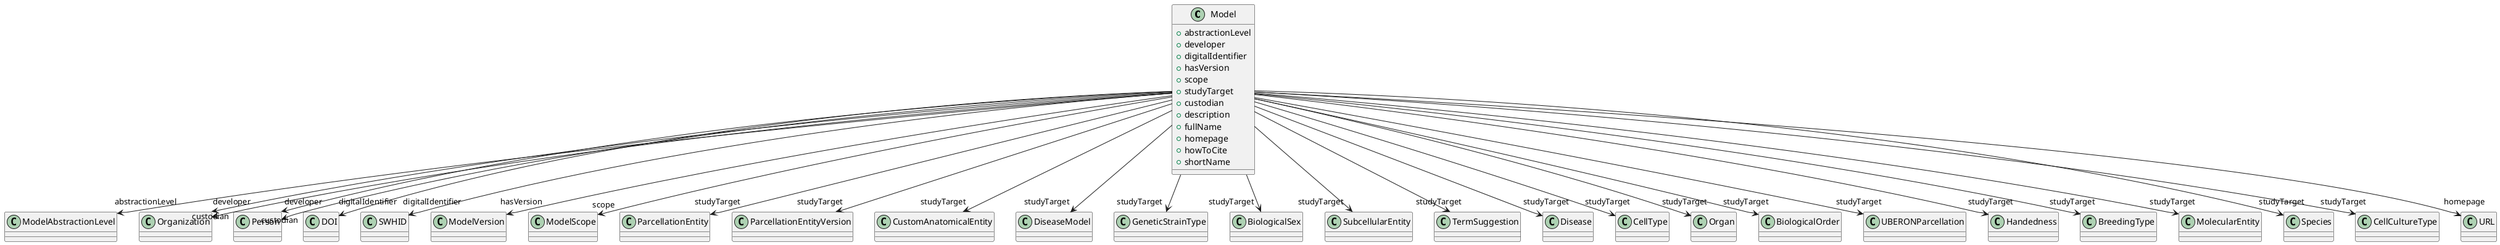 @startuml
class Model {
+abstractionLevel
+developer
+digitalIdentifier
+hasVersion
+scope
+studyTarget
+custodian
+description
+fullName
+homepage
+howToCite
+shortName

}
Model -d-> "abstractionLevel" ModelAbstractionLevel
Model -d-> "developer" Organization
Model -d-> "developer" Person
Model -d-> "digitalIdentifier" DOI
Model -d-> "digitalIdentifier" SWHID
Model -d-> "hasVersion" ModelVersion
Model -d-> "scope" ModelScope
Model -d-> "studyTarget" ParcellationEntity
Model -d-> "studyTarget" ParcellationEntityVersion
Model -d-> "studyTarget" CustomAnatomicalEntity
Model -d-> "studyTarget" DiseaseModel
Model -d-> "studyTarget" GeneticStrainType
Model -d-> "studyTarget" BiologicalSex
Model -d-> "studyTarget" SubcellularEntity
Model -d-> "studyTarget" TermSuggestion
Model -d-> "studyTarget" Disease
Model -d-> "studyTarget" CellType
Model -d-> "studyTarget" Organ
Model -d-> "studyTarget" BiologicalOrder
Model -d-> "studyTarget" UBERONParcellation
Model -d-> "studyTarget" Handedness
Model -d-> "studyTarget" BreedingType
Model -d-> "studyTarget" MolecularEntity
Model -d-> "studyTarget" Species
Model -d-> "studyTarget" CellCultureType
Model -d-> "custodian" Organization
Model -d-> "custodian" Person
Model -d-> "homepage" URL

@enduml